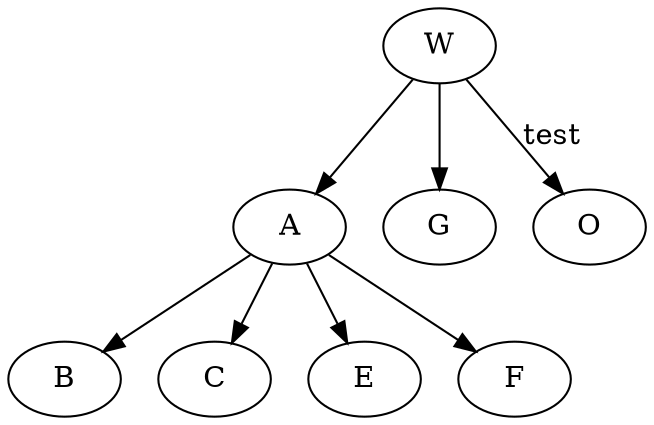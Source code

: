 strict digraph {
	{
		A -> B [len=1.00]
		A -> C [len=1.00]
		A -> E [len=1.00]
		A -> F [len=1.00]
		W -> G [len=1.00]
		W -> A [len=1.00]
		W -> O [label=test len=5.00]
	}
}
